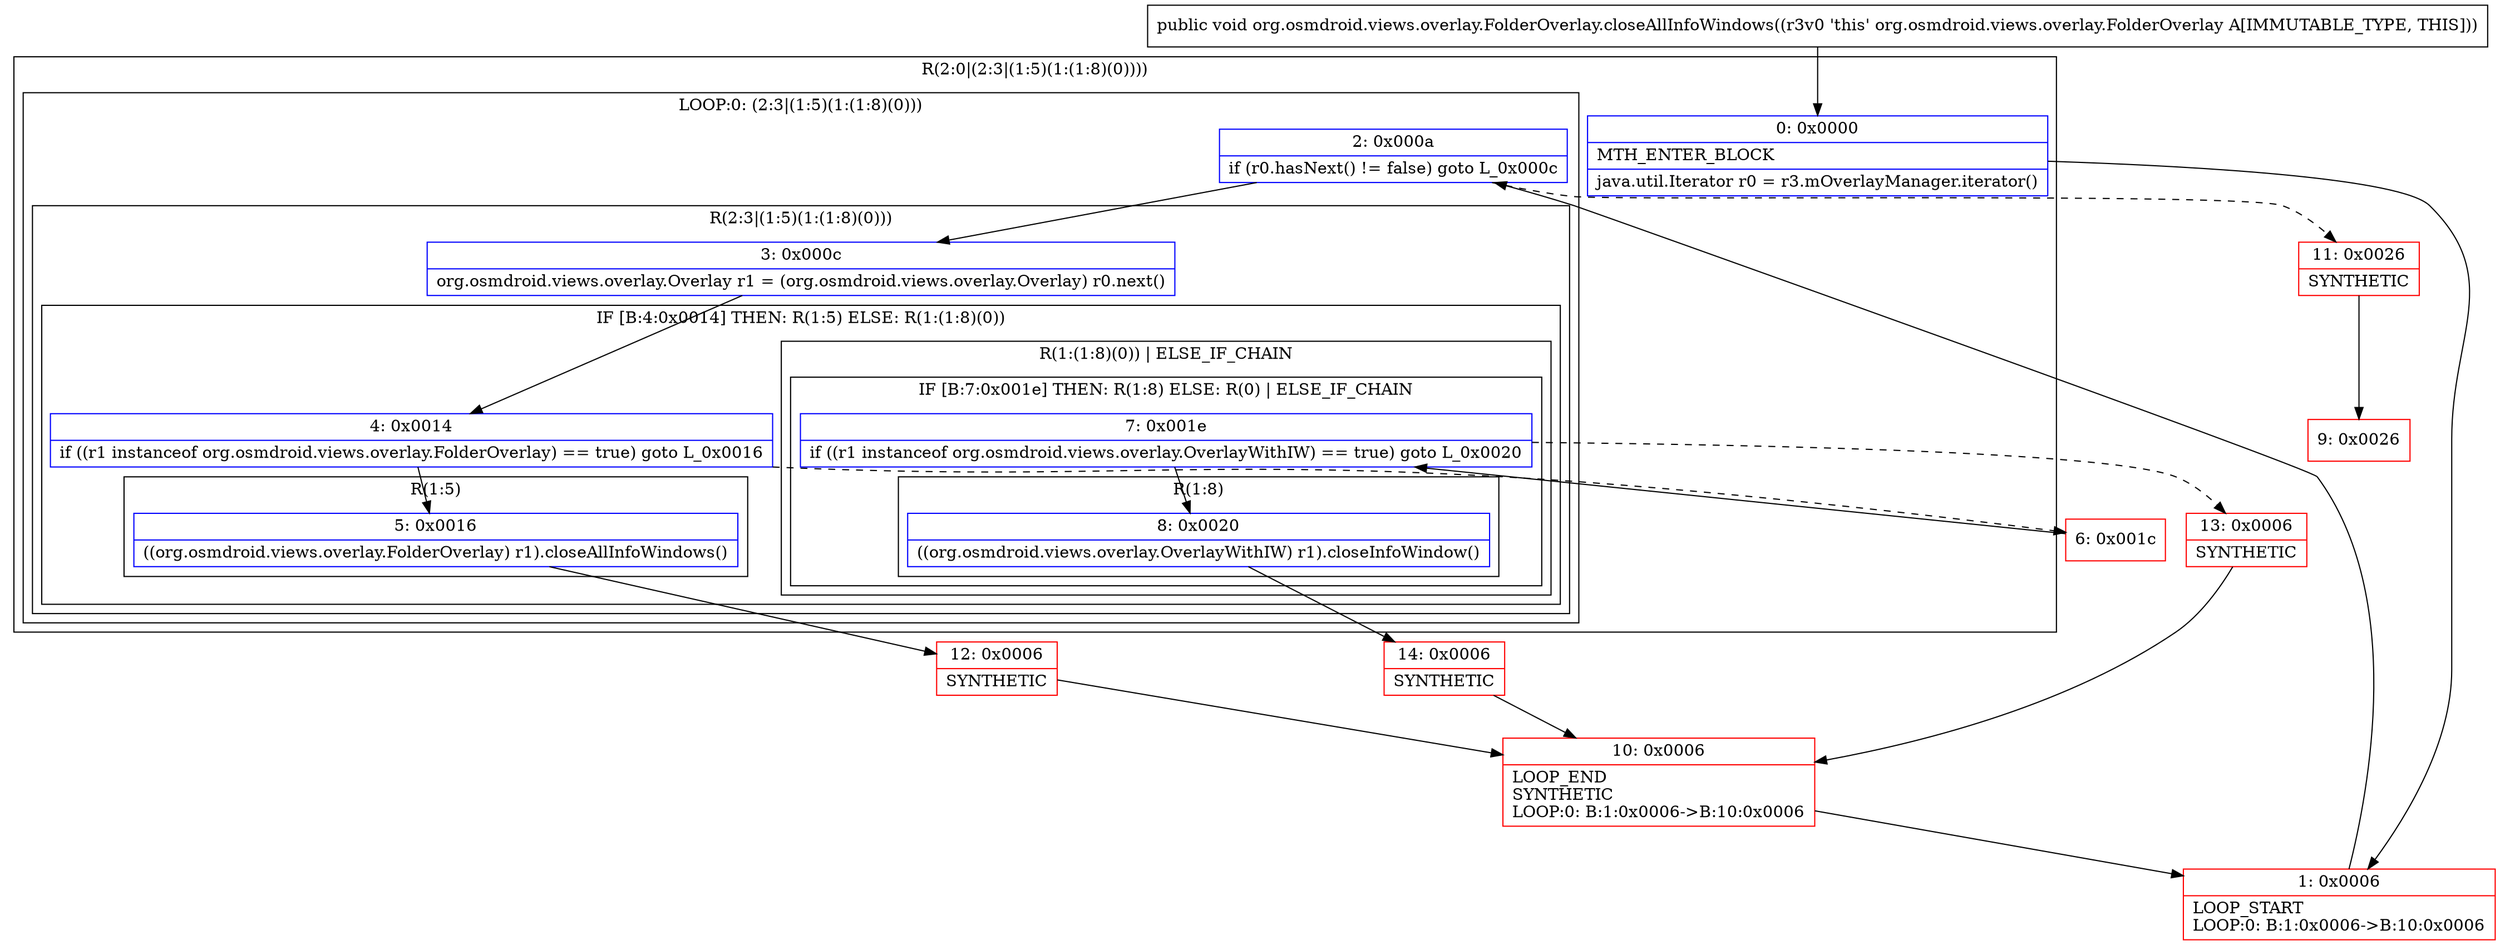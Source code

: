 digraph "CFG fororg.osmdroid.views.overlay.FolderOverlay.closeAllInfoWindows()V" {
subgraph cluster_Region_399562644 {
label = "R(2:0|(2:3|(1:5)(1:(1:8)(0))))";
node [shape=record,color=blue];
Node_0 [shape=record,label="{0\:\ 0x0000|MTH_ENTER_BLOCK\l|java.util.Iterator r0 = r3.mOverlayManager.iterator()\l}"];
subgraph cluster_LoopRegion_1204449875 {
label = "LOOP:0: (2:3|(1:5)(1:(1:8)(0)))";
node [shape=record,color=blue];
Node_2 [shape=record,label="{2\:\ 0x000a|if (r0.hasNext() != false) goto L_0x000c\l}"];
subgraph cluster_Region_679581367 {
label = "R(2:3|(1:5)(1:(1:8)(0)))";
node [shape=record,color=blue];
Node_3 [shape=record,label="{3\:\ 0x000c|org.osmdroid.views.overlay.Overlay r1 = (org.osmdroid.views.overlay.Overlay) r0.next()\l}"];
subgraph cluster_IfRegion_410437308 {
label = "IF [B:4:0x0014] THEN: R(1:5) ELSE: R(1:(1:8)(0))";
node [shape=record,color=blue];
Node_4 [shape=record,label="{4\:\ 0x0014|if ((r1 instanceof org.osmdroid.views.overlay.FolderOverlay) == true) goto L_0x0016\l}"];
subgraph cluster_Region_160157265 {
label = "R(1:5)";
node [shape=record,color=blue];
Node_5 [shape=record,label="{5\:\ 0x0016|((org.osmdroid.views.overlay.FolderOverlay) r1).closeAllInfoWindows()\l}"];
}
subgraph cluster_Region_491224537 {
label = "R(1:(1:8)(0)) | ELSE_IF_CHAIN\l";
node [shape=record,color=blue];
subgraph cluster_IfRegion_970421480 {
label = "IF [B:7:0x001e] THEN: R(1:8) ELSE: R(0) | ELSE_IF_CHAIN\l";
node [shape=record,color=blue];
Node_7 [shape=record,label="{7\:\ 0x001e|if ((r1 instanceof org.osmdroid.views.overlay.OverlayWithIW) == true) goto L_0x0020\l}"];
subgraph cluster_Region_398071368 {
label = "R(1:8)";
node [shape=record,color=blue];
Node_8 [shape=record,label="{8\:\ 0x0020|((org.osmdroid.views.overlay.OverlayWithIW) r1).closeInfoWindow()\l}"];
}
subgraph cluster_Region_1075096488 {
label = "R(0)";
node [shape=record,color=blue];
}
}
}
}
}
}
}
Node_1 [shape=record,color=red,label="{1\:\ 0x0006|LOOP_START\lLOOP:0: B:1:0x0006\-\>B:10:0x0006\l}"];
Node_6 [shape=record,color=red,label="{6\:\ 0x001c}"];
Node_9 [shape=record,color=red,label="{9\:\ 0x0026}"];
Node_10 [shape=record,color=red,label="{10\:\ 0x0006|LOOP_END\lSYNTHETIC\lLOOP:0: B:1:0x0006\-\>B:10:0x0006\l}"];
Node_11 [shape=record,color=red,label="{11\:\ 0x0026|SYNTHETIC\l}"];
Node_12 [shape=record,color=red,label="{12\:\ 0x0006|SYNTHETIC\l}"];
Node_13 [shape=record,color=red,label="{13\:\ 0x0006|SYNTHETIC\l}"];
Node_14 [shape=record,color=red,label="{14\:\ 0x0006|SYNTHETIC\l}"];
MethodNode[shape=record,label="{public void org.osmdroid.views.overlay.FolderOverlay.closeAllInfoWindows((r3v0 'this' org.osmdroid.views.overlay.FolderOverlay A[IMMUTABLE_TYPE, THIS])) }"];
MethodNode -> Node_0;
Node_0 -> Node_1;
Node_2 -> Node_3;
Node_2 -> Node_11[style=dashed];
Node_3 -> Node_4;
Node_4 -> Node_5;
Node_4 -> Node_6[style=dashed];
Node_5 -> Node_12;
Node_7 -> Node_8;
Node_7 -> Node_13[style=dashed];
Node_8 -> Node_14;
Node_1 -> Node_2;
Node_6 -> Node_7;
Node_10 -> Node_1;
Node_11 -> Node_9;
Node_12 -> Node_10;
Node_13 -> Node_10;
Node_14 -> Node_10;
}

